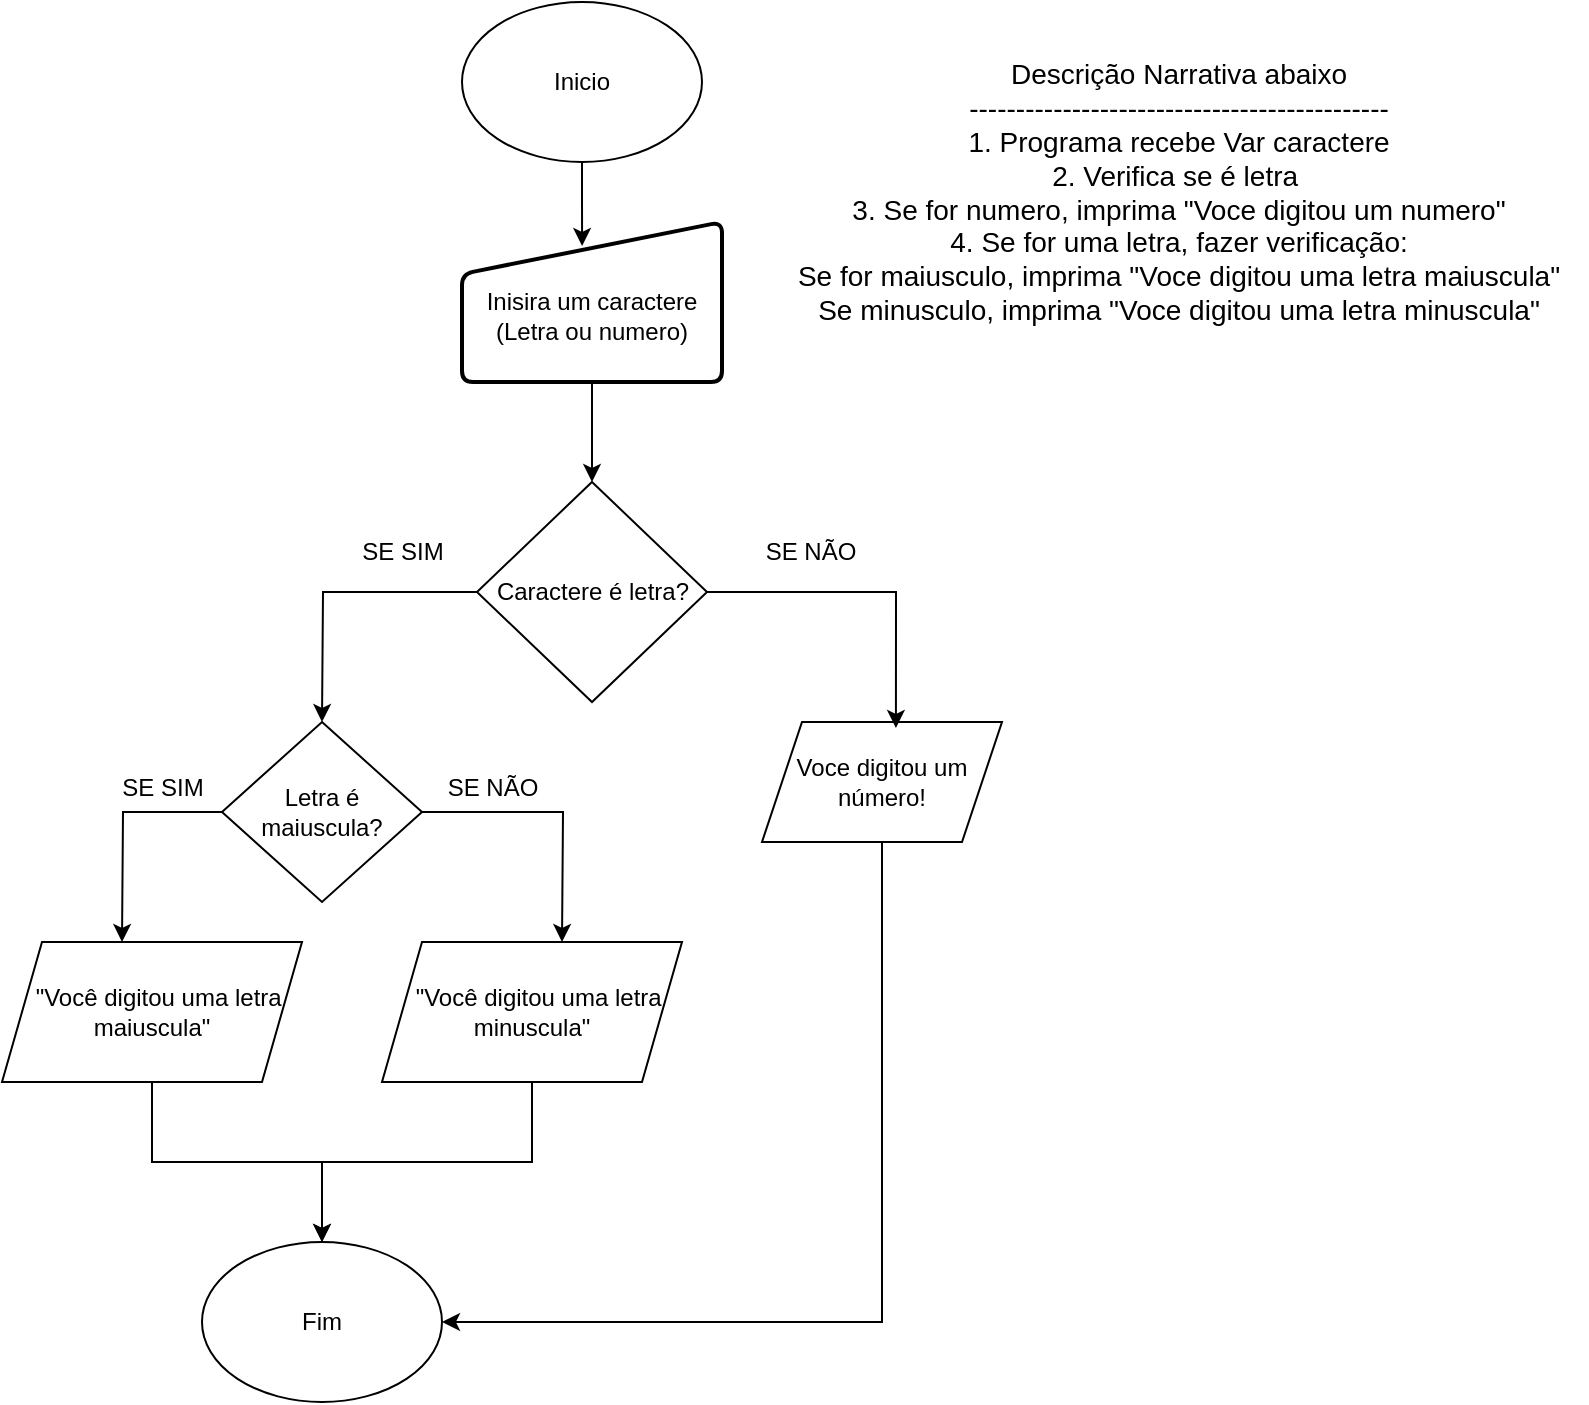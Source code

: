 <mxfile version="26.1.1">
  <diagram name="Página-1" id="QZRI5XEX4v3icSLjuebx">
    <mxGraphModel dx="1390" dy="762" grid="1" gridSize="10" guides="1" tooltips="1" connect="1" arrows="1" fold="1" page="1" pageScale="1" pageWidth="827" pageHeight="1169" math="0" shadow="0">
      <root>
        <mxCell id="0" />
        <mxCell id="1" parent="0" />
        <mxCell id="OdFzUex_ETXGbU3qXnvS-26" value="Inicio" style="ellipse;whiteSpace=wrap;html=1;" vertex="1" parent="1">
          <mxGeometry x="240" y="40" width="120" height="80" as="geometry" />
        </mxCell>
        <mxCell id="OdFzUex_ETXGbU3qXnvS-31" style="edgeStyle=orthogonalEdgeStyle;rounded=0;orthogonalLoop=1;jettySize=auto;html=1;entryX=0.5;entryY=0;entryDx=0;entryDy=0;" edge="1" parent="1" source="OdFzUex_ETXGbU3qXnvS-27" target="OdFzUex_ETXGbU3qXnvS-30">
          <mxGeometry relative="1" as="geometry" />
        </mxCell>
        <mxCell id="OdFzUex_ETXGbU3qXnvS-27" value="&lt;div&gt;&lt;br&gt;&lt;/div&gt;Inisira um caractere (Letra ou numero)" style="html=1;strokeWidth=2;shape=manualInput;whiteSpace=wrap;rounded=1;size=26;arcSize=11;" vertex="1" parent="1">
          <mxGeometry x="240" y="150" width="130" height="80" as="geometry" />
        </mxCell>
        <mxCell id="OdFzUex_ETXGbU3qXnvS-29" style="edgeStyle=orthogonalEdgeStyle;rounded=0;orthogonalLoop=1;jettySize=auto;html=1;entryX=0.462;entryY=0.15;entryDx=0;entryDy=0;entryPerimeter=0;" edge="1" parent="1" source="OdFzUex_ETXGbU3qXnvS-26" target="OdFzUex_ETXGbU3qXnvS-27">
          <mxGeometry relative="1" as="geometry" />
        </mxCell>
        <mxCell id="OdFzUex_ETXGbU3qXnvS-36" style="edgeStyle=orthogonalEdgeStyle;rounded=0;orthogonalLoop=1;jettySize=auto;html=1;entryX=0.5;entryY=0;entryDx=0;entryDy=0;" edge="1" parent="1" source="OdFzUex_ETXGbU3qXnvS-30">
          <mxGeometry relative="1" as="geometry">
            <mxPoint x="170" y="400" as="targetPoint" />
          </mxGeometry>
        </mxCell>
        <mxCell id="OdFzUex_ETXGbU3qXnvS-30" value="Caractere é letra?" style="rhombus;whiteSpace=wrap;html=1;" vertex="1" parent="1">
          <mxGeometry x="247.5" y="280" width="115" height="110" as="geometry" />
        </mxCell>
        <mxCell id="OdFzUex_ETXGbU3qXnvS-51" style="edgeStyle=orthogonalEdgeStyle;rounded=0;orthogonalLoop=1;jettySize=auto;html=1;entryX=1;entryY=0.5;entryDx=0;entryDy=0;" edge="1" parent="1" source="OdFzUex_ETXGbU3qXnvS-35" target="OdFzUex_ETXGbU3qXnvS-48">
          <mxGeometry relative="1" as="geometry">
            <Array as="points">
              <mxPoint x="450" y="700" />
            </Array>
          </mxGeometry>
        </mxCell>
        <mxCell id="OdFzUex_ETXGbU3qXnvS-35" value="Voce digitou um número!" style="shape=parallelogram;perimeter=parallelogramPerimeter;whiteSpace=wrap;html=1;fixedSize=1;" vertex="1" parent="1">
          <mxGeometry x="390" y="400" width="120" height="60" as="geometry" />
        </mxCell>
        <mxCell id="OdFzUex_ETXGbU3qXnvS-37" style="edgeStyle=orthogonalEdgeStyle;rounded=0;orthogonalLoop=1;jettySize=auto;html=1;entryX=0.558;entryY=0.05;entryDx=0;entryDy=0;entryPerimeter=0;" edge="1" parent="1" source="OdFzUex_ETXGbU3qXnvS-30" target="OdFzUex_ETXGbU3qXnvS-35">
          <mxGeometry relative="1" as="geometry" />
        </mxCell>
        <mxCell id="OdFzUex_ETXGbU3qXnvS-38" value="SE SIM" style="text;html=1;align=center;verticalAlign=middle;resizable=0;points=[];autosize=1;strokeColor=none;fillColor=none;" vertex="1" parent="1">
          <mxGeometry x="180" y="300" width="60" height="30" as="geometry" />
        </mxCell>
        <mxCell id="OdFzUex_ETXGbU3qXnvS-39" value="SE NÃO" style="text;html=1;align=center;verticalAlign=middle;resizable=0;points=[];autosize=1;strokeColor=none;fillColor=none;" vertex="1" parent="1">
          <mxGeometry x="379" y="300" width="70" height="30" as="geometry" />
        </mxCell>
        <mxCell id="OdFzUex_ETXGbU3qXnvS-43" style="edgeStyle=orthogonalEdgeStyle;rounded=0;orthogonalLoop=1;jettySize=auto;html=1;" edge="1" parent="1" source="OdFzUex_ETXGbU3qXnvS-40">
          <mxGeometry relative="1" as="geometry">
            <mxPoint x="70" y="510" as="targetPoint" />
          </mxGeometry>
        </mxCell>
        <mxCell id="OdFzUex_ETXGbU3qXnvS-44" style="edgeStyle=orthogonalEdgeStyle;rounded=0;orthogonalLoop=1;jettySize=auto;html=1;" edge="1" parent="1" source="OdFzUex_ETXGbU3qXnvS-40">
          <mxGeometry relative="1" as="geometry">
            <mxPoint x="290" y="510" as="targetPoint" />
          </mxGeometry>
        </mxCell>
        <mxCell id="OdFzUex_ETXGbU3qXnvS-40" value="Letra é maiuscula?" style="rhombus;whiteSpace=wrap;html=1;" vertex="1" parent="1">
          <mxGeometry x="120" y="400" width="100" height="90" as="geometry" />
        </mxCell>
        <mxCell id="OdFzUex_ETXGbU3qXnvS-49" style="edgeStyle=orthogonalEdgeStyle;rounded=0;orthogonalLoop=1;jettySize=auto;html=1;" edge="1" parent="1" source="OdFzUex_ETXGbU3qXnvS-41" target="OdFzUex_ETXGbU3qXnvS-48">
          <mxGeometry relative="1" as="geometry" />
        </mxCell>
        <mxCell id="OdFzUex_ETXGbU3qXnvS-41" value="&lt;font&gt;&amp;nbsp; &quot;Você digitou uma letra maiuscula&quot;&lt;/font&gt;" style="shape=parallelogram;perimeter=parallelogramPerimeter;whiteSpace=wrap;html=1;fixedSize=1;" vertex="1" parent="1">
          <mxGeometry x="10" y="510" width="150" height="70" as="geometry" />
        </mxCell>
        <mxCell id="OdFzUex_ETXGbU3qXnvS-45" value="SE SIM" style="text;html=1;align=center;verticalAlign=middle;resizable=0;points=[];autosize=1;strokeColor=none;fillColor=none;" vertex="1" parent="1">
          <mxGeometry x="60" y="418" width="60" height="30" as="geometry" />
        </mxCell>
        <mxCell id="OdFzUex_ETXGbU3qXnvS-46" value="SE NÃO" style="text;html=1;align=center;verticalAlign=middle;resizable=0;points=[];autosize=1;strokeColor=none;fillColor=none;" vertex="1" parent="1">
          <mxGeometry x="220" y="418" width="70" height="30" as="geometry" />
        </mxCell>
        <mxCell id="OdFzUex_ETXGbU3qXnvS-50" style="edgeStyle=orthogonalEdgeStyle;rounded=0;orthogonalLoop=1;jettySize=auto;html=1;" edge="1" parent="1" source="OdFzUex_ETXGbU3qXnvS-47" target="OdFzUex_ETXGbU3qXnvS-48">
          <mxGeometry relative="1" as="geometry" />
        </mxCell>
        <mxCell id="OdFzUex_ETXGbU3qXnvS-47" value="&lt;font&gt;&amp;nbsp; &quot;Você digitou uma letra minuscula&quot;&lt;/font&gt;" style="shape=parallelogram;perimeter=parallelogramPerimeter;whiteSpace=wrap;html=1;fixedSize=1;" vertex="1" parent="1">
          <mxGeometry x="200" y="510" width="150" height="70" as="geometry" />
        </mxCell>
        <mxCell id="OdFzUex_ETXGbU3qXnvS-48" value="Fim" style="ellipse;whiteSpace=wrap;html=1;" vertex="1" parent="1">
          <mxGeometry x="110" y="660" width="120" height="80" as="geometry" />
        </mxCell>
        <mxCell id="OdFzUex_ETXGbU3qXnvS-52" value="Descrição Narrativa abaixo&lt;div&gt;---------------------------------------------&lt;/div&gt;&lt;div&gt;1. Programa recebe Var caractere&lt;/div&gt;&lt;div&gt;2. Verifica se é letra&amp;nbsp;&lt;/div&gt;&lt;div&gt;3. Se for numero, imprima &quot;Voce digitou um numero&quot;&lt;/div&gt;&lt;div&gt;4. Se for uma letra, fazer verificação:&lt;/div&gt;&lt;div&gt;&lt;span style=&quot;background-color: transparent; color: light-dark(rgb(0, 0, 0), rgb(255, 255, 255));&quot;&gt;&amp;nbsp;Se for maiusculo, imprima &quot;Voce digitou uma letra maiuscula&quot;&amp;nbsp;&lt;/span&gt;&lt;/div&gt;&lt;div&gt;Se minusculo, imprima &quot;Voce digitou uma letra minuscula&quot;&lt;/div&gt;" style="text;html=1;align=center;verticalAlign=middle;resizable=0;points=[];autosize=1;strokeColor=none;fillColor=none;fontSize=14;" vertex="1" parent="1">
          <mxGeometry x="392.5" y="60" width="410" height="150" as="geometry" />
        </mxCell>
      </root>
    </mxGraphModel>
  </diagram>
</mxfile>
